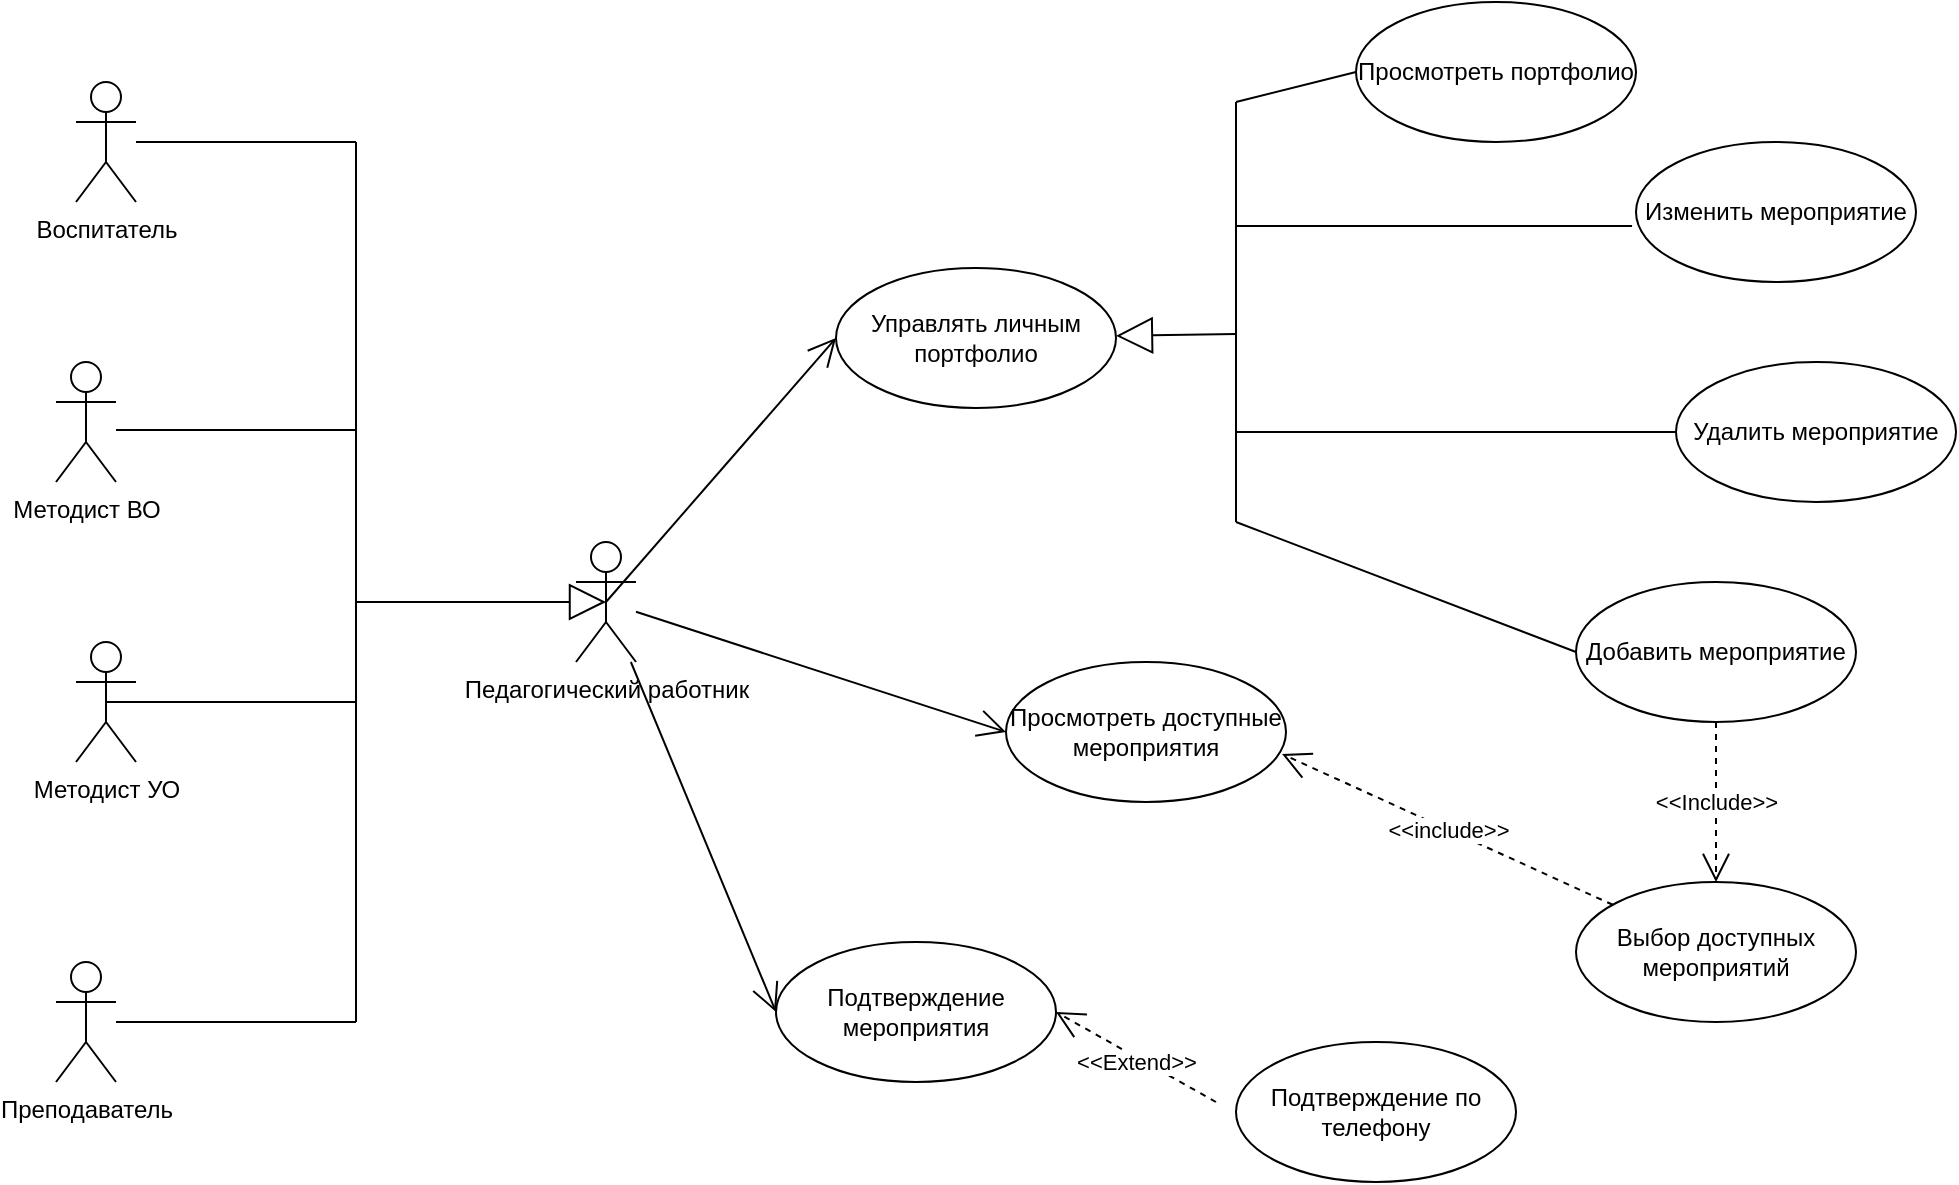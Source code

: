 <mxfile version="14.5.10" type="github">
  <diagram name="Page-1" id="e7e014a7-5840-1c2e-5031-d8a46d1fe8dd">
    <mxGraphModel dx="1422" dy="763" grid="1" gridSize="10" guides="1" tooltips="1" connect="1" arrows="1" fold="1" page="1" pageScale="1" pageWidth="1169" pageHeight="826" background="#ffffff" math="0" shadow="0">
      <root>
        <mxCell id="0" />
        <mxCell id="1" parent="0" />
        <mxCell id="PX3ZhRExymHSyqCVtORz-41" value="&lt;div&gt;Воспитатель&lt;/div&gt;" style="shape=umlActor;verticalLabelPosition=bottom;verticalAlign=top;html=1;" vertex="1" parent="1">
          <mxGeometry x="120" y="250" width="30" height="60" as="geometry" />
        </mxCell>
        <mxCell id="PX3ZhRExymHSyqCVtORz-42" value="&lt;div&gt;Педагогический работник&lt;/div&gt;&lt;div&gt;&lt;br&gt;&lt;/div&gt;" style="shape=umlActor;verticalLabelPosition=bottom;verticalAlign=top;html=1;" vertex="1" parent="1">
          <mxGeometry x="370" y="480" width="30" height="60" as="geometry" />
        </mxCell>
        <mxCell id="PX3ZhRExymHSyqCVtORz-43" value="&lt;div&gt;Преподаватель&lt;/div&gt;&lt;div&gt;&lt;br&gt;&lt;/div&gt;" style="shape=umlActor;verticalLabelPosition=bottom;verticalAlign=top;html=1;" vertex="1" parent="1">
          <mxGeometry x="110" y="690" width="30" height="60" as="geometry" />
        </mxCell>
        <mxCell id="PX3ZhRExymHSyqCVtORz-50" value="Методист УО" style="shape=umlActor;verticalLabelPosition=bottom;verticalAlign=top;html=1;" vertex="1" parent="1">
          <mxGeometry x="120" y="530" width="30" height="60" as="geometry" />
        </mxCell>
        <mxCell id="PX3ZhRExymHSyqCVtORz-51" value="Методист ВО" style="shape=umlActor;verticalLabelPosition=bottom;verticalAlign=top;html=1;" vertex="1" parent="1">
          <mxGeometry x="110" y="390" width="30" height="60" as="geometry" />
        </mxCell>
        <mxCell id="PX3ZhRExymHSyqCVtORz-54" value="" style="endArrow=none;html=1;" edge="1" parent="1">
          <mxGeometry width="50" height="50" relative="1" as="geometry">
            <mxPoint x="260" y="720" as="sourcePoint" />
            <mxPoint x="260" y="280" as="targetPoint" />
          </mxGeometry>
        </mxCell>
        <mxCell id="PX3ZhRExymHSyqCVtORz-55" value="" style="endArrow=block;endSize=16;endFill=0;html=1;entryX=0.5;entryY=0.5;entryDx=0;entryDy=0;entryPerimeter=0;" edge="1" parent="1" target="PX3ZhRExymHSyqCVtORz-42">
          <mxGeometry x="-0.04" y="60" width="160" relative="1" as="geometry">
            <mxPoint x="260" y="510" as="sourcePoint" />
            <mxPoint x="780" y="590" as="targetPoint" />
            <mxPoint as="offset" />
          </mxGeometry>
        </mxCell>
        <mxCell id="PX3ZhRExymHSyqCVtORz-56" value="" style="endArrow=none;html=1;" edge="1" parent="1">
          <mxGeometry width="50" height="50" relative="1" as="geometry">
            <mxPoint x="140" y="720" as="sourcePoint" />
            <mxPoint x="260" y="720" as="targetPoint" />
          </mxGeometry>
        </mxCell>
        <mxCell id="PX3ZhRExymHSyqCVtORz-57" value="" style="endArrow=none;html=1;exitX=0.5;exitY=0.5;exitDx=0;exitDy=0;exitPerimeter=0;" edge="1" parent="1" source="PX3ZhRExymHSyqCVtORz-50">
          <mxGeometry width="50" height="50" relative="1" as="geometry">
            <mxPoint x="670" y="610" as="sourcePoint" />
            <mxPoint x="260" y="560" as="targetPoint" />
          </mxGeometry>
        </mxCell>
        <mxCell id="PX3ZhRExymHSyqCVtORz-58" value="" style="endArrow=none;html=1;" edge="1" parent="1">
          <mxGeometry width="50" height="50" relative="1" as="geometry">
            <mxPoint x="140" y="424" as="sourcePoint" />
            <mxPoint x="260" y="424" as="targetPoint" />
          </mxGeometry>
        </mxCell>
        <mxCell id="PX3ZhRExymHSyqCVtORz-59" value="" style="endArrow=none;html=1;" edge="1" parent="1" source="PX3ZhRExymHSyqCVtORz-41">
          <mxGeometry width="50" height="50" relative="1" as="geometry">
            <mxPoint x="670" y="610" as="sourcePoint" />
            <mxPoint x="260" y="280" as="targetPoint" />
          </mxGeometry>
        </mxCell>
        <mxCell id="PX3ZhRExymHSyqCVtORz-60" value="Управлять личным портфолио" style="ellipse;whiteSpace=wrap;html=1;" vertex="1" parent="1">
          <mxGeometry x="500" y="343" width="140" height="70" as="geometry" />
        </mxCell>
        <mxCell id="PX3ZhRExymHSyqCVtORz-61" value="" style="endArrow=open;endFill=1;endSize=12;html=1;exitX=0.5;exitY=0.5;exitDx=0;exitDy=0;exitPerimeter=0;entryX=0;entryY=0.5;entryDx=0;entryDy=0;" edge="1" parent="1" source="PX3ZhRExymHSyqCVtORz-42" target="PX3ZhRExymHSyqCVtORz-60">
          <mxGeometry width="160" relative="1" as="geometry">
            <mxPoint x="620" y="590" as="sourcePoint" />
            <mxPoint x="780" y="590" as="targetPoint" />
          </mxGeometry>
        </mxCell>
        <mxCell id="PX3ZhRExymHSyqCVtORz-62" value="Просмотреть доступные мероприятия" style="ellipse;whiteSpace=wrap;html=1;" vertex="1" parent="1">
          <mxGeometry x="585" y="540" width="140" height="70" as="geometry" />
        </mxCell>
        <mxCell id="PX3ZhRExymHSyqCVtORz-63" value="&lt;div&gt;Подтверждение&lt;/div&gt;&lt;div&gt;мероприятия&lt;br&gt;&lt;/div&gt;" style="ellipse;whiteSpace=wrap;html=1;" vertex="1" parent="1">
          <mxGeometry x="470" y="680" width="140" height="70" as="geometry" />
        </mxCell>
        <mxCell id="PX3ZhRExymHSyqCVtORz-64" value="" style="endArrow=open;endFill=1;endSize=12;html=1;entryX=0;entryY=0.5;entryDx=0;entryDy=0;" edge="1" parent="1" source="PX3ZhRExymHSyqCVtORz-42" target="PX3ZhRExymHSyqCVtORz-63">
          <mxGeometry width="160" relative="1" as="geometry">
            <mxPoint x="620" y="590" as="sourcePoint" />
            <mxPoint x="780" y="590" as="targetPoint" />
          </mxGeometry>
        </mxCell>
        <mxCell id="PX3ZhRExymHSyqCVtORz-65" value="" style="endArrow=open;endFill=1;endSize=12;html=1;entryX=0;entryY=0.5;entryDx=0;entryDy=0;" edge="1" parent="1" source="PX3ZhRExymHSyqCVtORz-42" target="PX3ZhRExymHSyqCVtORz-62">
          <mxGeometry width="160" relative="1" as="geometry">
            <mxPoint x="620" y="590" as="sourcePoint" />
            <mxPoint x="780" y="590" as="targetPoint" />
          </mxGeometry>
        </mxCell>
        <mxCell id="PX3ZhRExymHSyqCVtORz-66" value="Добавить мероприятие" style="ellipse;whiteSpace=wrap;html=1;" vertex="1" parent="1">
          <mxGeometry x="870" y="500" width="140" height="70" as="geometry" />
        </mxCell>
        <mxCell id="PX3ZhRExymHSyqCVtORz-67" value="Изменить мероприятие" style="ellipse;whiteSpace=wrap;html=1;" vertex="1" parent="1">
          <mxGeometry x="900" y="280" width="140" height="70" as="geometry" />
        </mxCell>
        <mxCell id="PX3ZhRExymHSyqCVtORz-68" value="Удалить мероприятие" style="ellipse;whiteSpace=wrap;html=1;" vertex="1" parent="1">
          <mxGeometry x="920" y="390" width="140" height="70" as="geometry" />
        </mxCell>
        <mxCell id="PX3ZhRExymHSyqCVtORz-73" value="&amp;lt;&amp;lt;Include&amp;gt;&amp;gt;" style="endArrow=open;endSize=12;dashed=1;html=1;" edge="1" parent="1" source="PX3ZhRExymHSyqCVtORz-66" target="PX3ZhRExymHSyqCVtORz-74">
          <mxGeometry width="160" relative="1" as="geometry">
            <mxPoint x="620" y="590" as="sourcePoint" />
            <mxPoint x="780" y="590" as="targetPoint" />
          </mxGeometry>
        </mxCell>
        <mxCell id="PX3ZhRExymHSyqCVtORz-74" value="Выбор доступных мероприятий" style="ellipse;whiteSpace=wrap;html=1;" vertex="1" parent="1">
          <mxGeometry x="870" y="650" width="140" height="70" as="geometry" />
        </mxCell>
        <mxCell id="PX3ZhRExymHSyqCVtORz-75" value="&amp;lt;&amp;lt;include&amp;gt;&amp;gt;" style="endArrow=open;endSize=12;dashed=1;html=1;entryX=0.986;entryY=0.657;entryDx=0;entryDy=0;entryPerimeter=0;" edge="1" parent="1" source="PX3ZhRExymHSyqCVtORz-74" target="PX3ZhRExymHSyqCVtORz-62">
          <mxGeometry width="160" relative="1" as="geometry">
            <mxPoint x="620" y="590" as="sourcePoint" />
            <mxPoint x="780" y="590" as="targetPoint" />
          </mxGeometry>
        </mxCell>
        <mxCell id="PX3ZhRExymHSyqCVtORz-77" value="Подтверждение по телефону" style="ellipse;whiteSpace=wrap;html=1;" vertex="1" parent="1">
          <mxGeometry x="700" y="730" width="140" height="70" as="geometry" />
        </mxCell>
        <mxCell id="PX3ZhRExymHSyqCVtORz-78" value="&amp;lt;&amp;lt;Extend&amp;gt;&amp;gt;" style="endArrow=open;endSize=12;dashed=1;html=1;entryX=1;entryY=0.5;entryDx=0;entryDy=0;" edge="1" parent="1" target="PX3ZhRExymHSyqCVtORz-63">
          <mxGeometry x="-0.027" y="2" width="160" relative="1" as="geometry">
            <mxPoint x="690" y="760" as="sourcePoint" />
            <mxPoint x="780" y="590" as="targetPoint" />
            <mxPoint as="offset" />
          </mxGeometry>
        </mxCell>
        <mxCell id="PX3ZhRExymHSyqCVtORz-81" value="Просмотреть портфолио" style="ellipse;whiteSpace=wrap;html=1;" vertex="1" parent="1">
          <mxGeometry x="760" y="210" width="140" height="70" as="geometry" />
        </mxCell>
        <mxCell id="PX3ZhRExymHSyqCVtORz-83" value="" style="endArrow=none;html=1;" edge="1" parent="1">
          <mxGeometry width="50" height="50" relative="1" as="geometry">
            <mxPoint x="700" y="470" as="sourcePoint" />
            <mxPoint x="700" y="260" as="targetPoint" />
          </mxGeometry>
        </mxCell>
        <mxCell id="PX3ZhRExymHSyqCVtORz-97" value="" style="endArrow=block;endSize=16;endFill=0;html=1;" edge="1" parent="1" target="PX3ZhRExymHSyqCVtORz-60">
          <mxGeometry x="0.459" y="67" width="160" relative="1" as="geometry">
            <mxPoint x="700" y="376" as="sourcePoint" />
            <mxPoint x="780" y="590" as="targetPoint" />
            <mxPoint as="offset" />
          </mxGeometry>
        </mxCell>
        <mxCell id="PX3ZhRExymHSyqCVtORz-98" value="" style="endArrow=none;html=1;entryX=0;entryY=0.5;entryDx=0;entryDy=0;" edge="1" parent="1" target="PX3ZhRExymHSyqCVtORz-66">
          <mxGeometry width="50" height="50" relative="1" as="geometry">
            <mxPoint x="700" y="470" as="sourcePoint" />
            <mxPoint x="720" y="560" as="targetPoint" />
          </mxGeometry>
        </mxCell>
        <mxCell id="PX3ZhRExymHSyqCVtORz-99" value="" style="endArrow=none;html=1;entryX=0;entryY=0.5;entryDx=0;entryDy=0;" edge="1" parent="1" target="PX3ZhRExymHSyqCVtORz-68">
          <mxGeometry width="50" height="50" relative="1" as="geometry">
            <mxPoint x="700" y="425" as="sourcePoint" />
            <mxPoint x="720" y="560" as="targetPoint" />
          </mxGeometry>
        </mxCell>
        <mxCell id="PX3ZhRExymHSyqCVtORz-100" value="" style="endArrow=none;html=1;entryX=-0.014;entryY=0.6;entryDx=0;entryDy=0;entryPerimeter=0;" edge="1" parent="1" target="PX3ZhRExymHSyqCVtORz-67">
          <mxGeometry width="50" height="50" relative="1" as="geometry">
            <mxPoint x="700" y="322" as="sourcePoint" />
            <mxPoint x="720" y="560" as="targetPoint" />
          </mxGeometry>
        </mxCell>
        <mxCell id="PX3ZhRExymHSyqCVtORz-101" value="" style="endArrow=none;html=1;entryX=0;entryY=0.5;entryDx=0;entryDy=0;" edge="1" parent="1" target="PX3ZhRExymHSyqCVtORz-81">
          <mxGeometry width="50" height="50" relative="1" as="geometry">
            <mxPoint x="700" y="260" as="sourcePoint" />
            <mxPoint x="720" y="560" as="targetPoint" />
          </mxGeometry>
        </mxCell>
      </root>
    </mxGraphModel>
  </diagram>
</mxfile>
